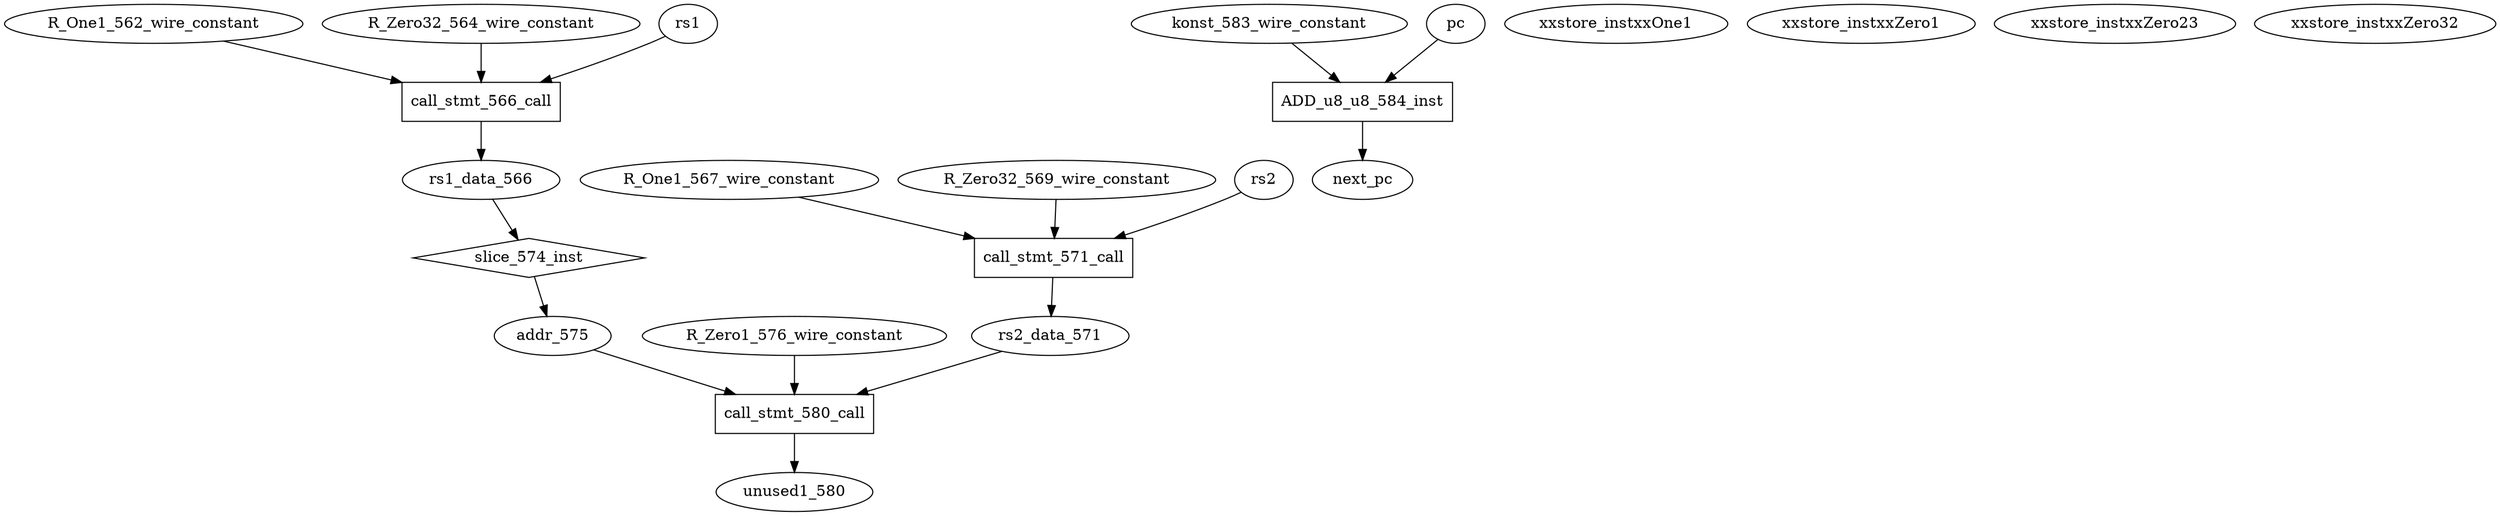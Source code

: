 digraph data_path {
  R_One1_562_wire_constant [shape=ellipse];
  R_One1_567_wire_constant [shape=ellipse];
  R_Zero1_576_wire_constant [shape=ellipse];
  R_Zero32_564_wire_constant [shape=ellipse];
  R_Zero32_569_wire_constant [shape=ellipse];
  addr_575 [shape=ellipse];
  konst_583_wire_constant [shape=ellipse];
  rs1_data_566 [shape=ellipse];
  rs2_data_571 [shape=ellipse];
  unused1_580 [shape=ellipse];
  xxstore_instxxOne1 [shape=ellipse];
  xxstore_instxxZero1 [shape=ellipse];
  xxstore_instxxZero23 [shape=ellipse];
  xxstore_instxxZero32 [shape=ellipse];
  ADD_u8_u8_584_inst [shape=rectangle];
pc  -> ADD_u8_u8_584_inst;
konst_583_wire_constant  -> ADD_u8_u8_584_inst;
ADD_u8_u8_584_inst -> next_pc;
  call_stmt_566_call [shape=rectangle];
R_One1_562_wire_constant  -> call_stmt_566_call;
rs1  -> call_stmt_566_call;
R_Zero32_564_wire_constant  -> call_stmt_566_call;
call_stmt_566_call -> rs1_data_566;
  call_stmt_571_call [shape=rectangle];
R_One1_567_wire_constant  -> call_stmt_571_call;
rs2  -> call_stmt_571_call;
R_Zero32_569_wire_constant  -> call_stmt_571_call;
call_stmt_571_call -> rs2_data_571;
  call_stmt_580_call [shape=rectangle];
R_Zero1_576_wire_constant  -> call_stmt_580_call;
addr_575  -> call_stmt_580_call;
rs2_data_571  -> call_stmt_580_call;
call_stmt_580_call -> unused1_580;
  slice_574_inst [shape=diamond];
rs1_data_566  -> slice_574_inst;
slice_574_inst -> addr_575;
}
